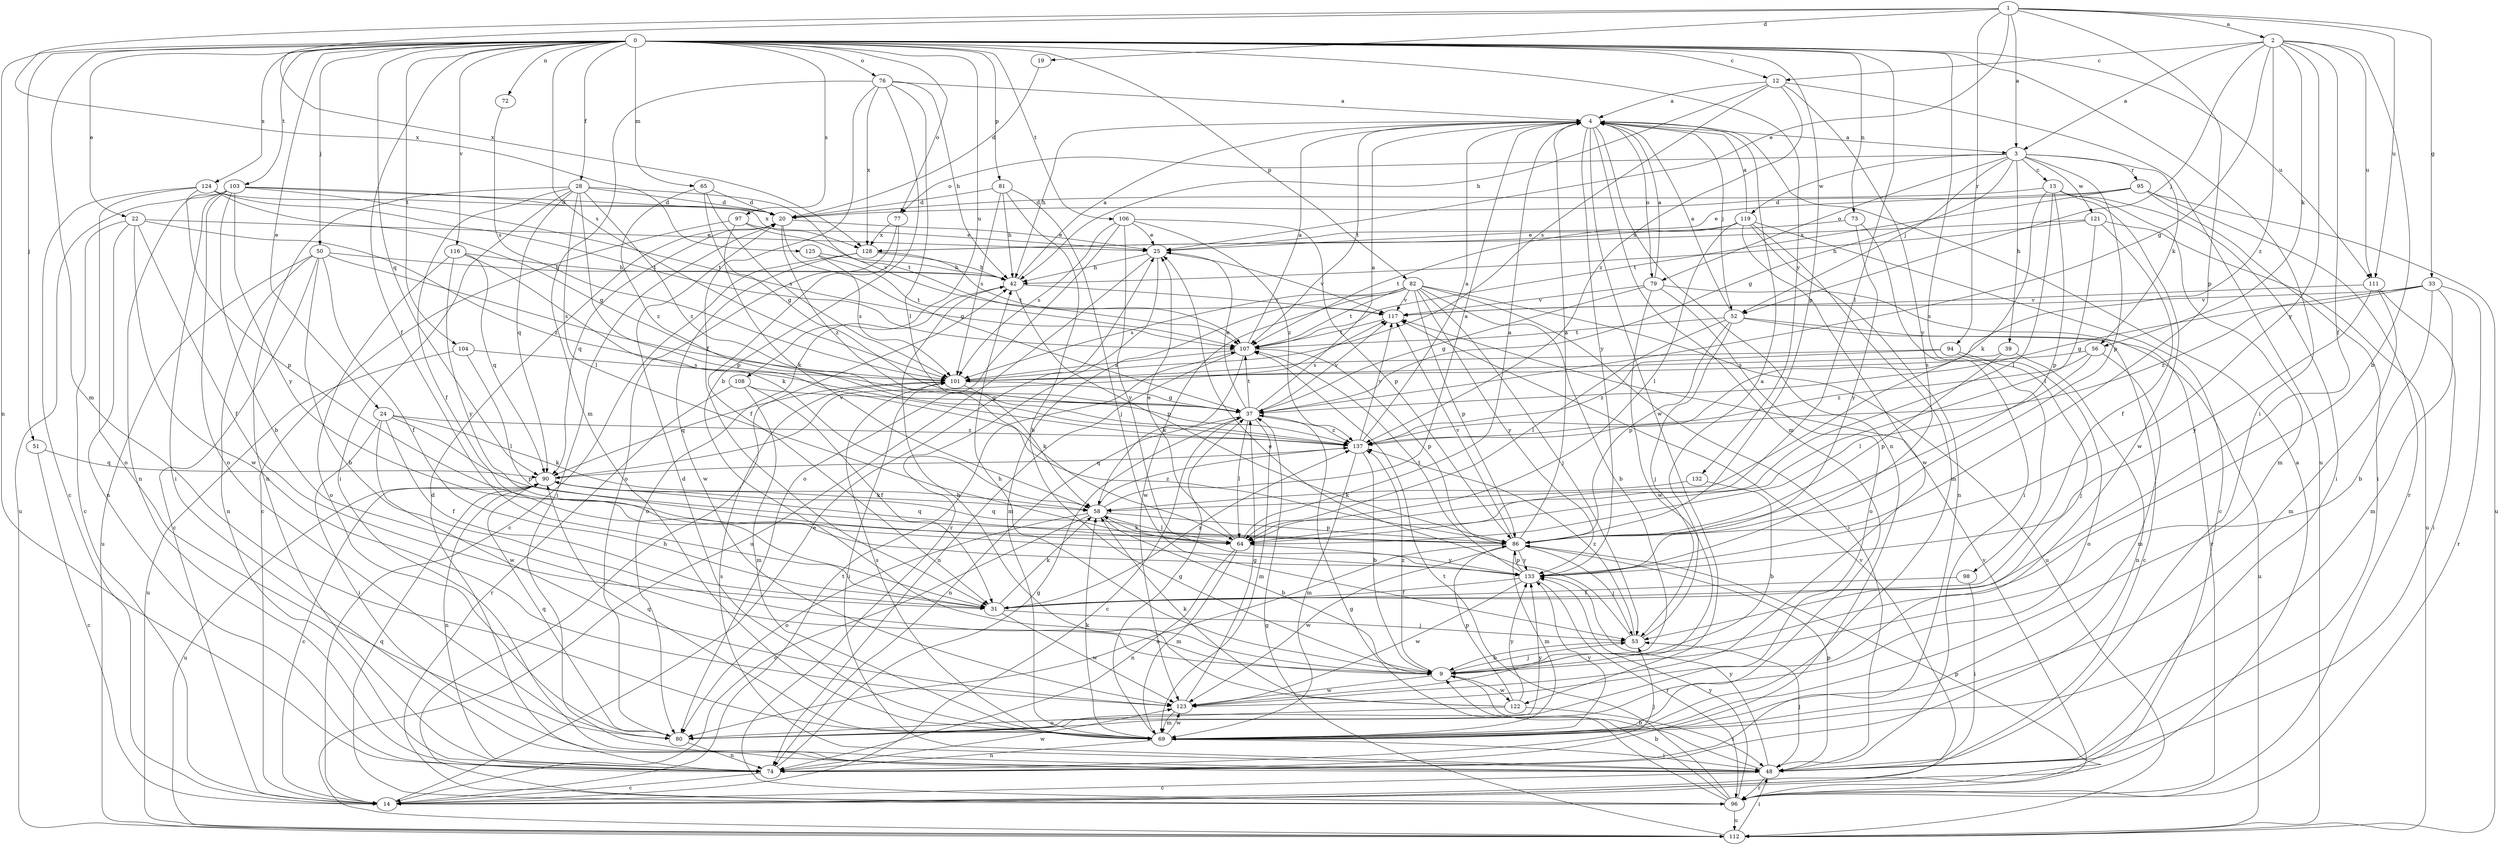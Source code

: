 strict digraph  {
0;
1;
2;
3;
4;
9;
12;
13;
14;
19;
20;
22;
24;
25;
28;
31;
33;
37;
39;
42;
48;
50;
51;
52;
53;
56;
58;
64;
65;
69;
72;
73;
74;
76;
77;
79;
80;
81;
82;
86;
90;
94;
95;
96;
97;
98;
101;
103;
104;
106;
107;
108;
111;
112;
116;
117;
119;
121;
122;
123;
124;
125;
128;
132;
133;
137;
0 -> 12  [label=c];
0 -> 22  [label=e];
0 -> 24  [label=e];
0 -> 28  [label=f];
0 -> 31  [label=f];
0 -> 48  [label=i];
0 -> 50  [label=j];
0 -> 51  [label=j];
0 -> 64  [label=l];
0 -> 65  [label=m];
0 -> 69  [label=m];
0 -> 72  [label=n];
0 -> 73  [label=n];
0 -> 74  [label=n];
0 -> 76  [label=o];
0 -> 77  [label=o];
0 -> 81  [label=p];
0 -> 82  [label=p];
0 -> 86  [label=p];
0 -> 90  [label=q];
0 -> 97  [label=s];
0 -> 98  [label=s];
0 -> 101  [label=s];
0 -> 103  [label=t];
0 -> 104  [label=t];
0 -> 106  [label=t];
0 -> 108  [label=u];
0 -> 111  [label=u];
0 -> 116  [label=v];
0 -> 124  [label=x];
0 -> 132  [label=y];
1 -> 2  [label=a];
1 -> 3  [label=a];
1 -> 19  [label=d];
1 -> 25  [label=e];
1 -> 33  [label=g];
1 -> 86  [label=p];
1 -> 94  [label=r];
1 -> 111  [label=u];
1 -> 125  [label=x];
1 -> 128  [label=x];
2 -> 3  [label=a];
2 -> 9  [label=b];
2 -> 12  [label=c];
2 -> 31  [label=f];
2 -> 37  [label=g];
2 -> 52  [label=j];
2 -> 56  [label=k];
2 -> 111  [label=u];
2 -> 133  [label=y];
2 -> 137  [label=z];
3 -> 13  [label=c];
3 -> 37  [label=g];
3 -> 39  [label=h];
3 -> 52  [label=j];
3 -> 56  [label=k];
3 -> 77  [label=o];
3 -> 79  [label=o];
3 -> 86  [label=p];
3 -> 95  [label=r];
3 -> 119  [label=w];
3 -> 121  [label=w];
4 -> 3  [label=a];
4 -> 42  [label=h];
4 -> 52  [label=j];
4 -> 69  [label=m];
4 -> 74  [label=n];
4 -> 79  [label=o];
4 -> 107  [label=t];
4 -> 122  [label=w];
4 -> 133  [label=y];
9 -> 42  [label=h];
9 -> 53  [label=j];
9 -> 122  [label=w];
9 -> 123  [label=w];
9 -> 137  [label=z];
12 -> 4  [label=a];
12 -> 42  [label=h];
12 -> 101  [label=s];
12 -> 112  [label=u];
12 -> 133  [label=y];
12 -> 137  [label=z];
13 -> 20  [label=d];
13 -> 48  [label=i];
13 -> 58  [label=k];
13 -> 64  [label=l];
13 -> 69  [label=m];
13 -> 86  [label=p];
13 -> 123  [label=w];
14 -> 4  [label=a];
14 -> 25  [label=e];
14 -> 107  [label=t];
14 -> 117  [label=v];
19 -> 20  [label=d];
20 -> 25  [label=e];
20 -> 37  [label=g];
20 -> 48  [label=i];
20 -> 90  [label=q];
20 -> 137  [label=z];
22 -> 14  [label=c];
22 -> 25  [label=e];
22 -> 31  [label=f];
22 -> 74  [label=n];
22 -> 123  [label=w];
22 -> 137  [label=z];
24 -> 31  [label=f];
24 -> 48  [label=i];
24 -> 58  [label=k];
24 -> 86  [label=p];
24 -> 123  [label=w];
24 -> 137  [label=z];
25 -> 42  [label=h];
25 -> 96  [label=r];
25 -> 112  [label=u];
25 -> 117  [label=v];
28 -> 20  [label=d];
28 -> 31  [label=f];
28 -> 48  [label=i];
28 -> 64  [label=l];
28 -> 74  [label=n];
28 -> 86  [label=p];
28 -> 90  [label=q];
28 -> 107  [label=t];
28 -> 137  [label=z];
31 -> 53  [label=j];
31 -> 58  [label=k];
31 -> 123  [label=w];
31 -> 137  [label=z];
33 -> 9  [label=b];
33 -> 37  [label=g];
33 -> 69  [label=m];
33 -> 96  [label=r];
33 -> 117  [label=v];
33 -> 137  [label=z];
37 -> 4  [label=a];
37 -> 14  [label=c];
37 -> 25  [label=e];
37 -> 64  [label=l];
37 -> 69  [label=m];
37 -> 74  [label=n];
37 -> 107  [label=t];
37 -> 117  [label=v];
37 -> 137  [label=z];
39 -> 74  [label=n];
39 -> 86  [label=p];
39 -> 101  [label=s];
42 -> 4  [label=a];
42 -> 80  [label=o];
42 -> 86  [label=p];
42 -> 117  [label=v];
48 -> 9  [label=b];
48 -> 14  [label=c];
48 -> 53  [label=j];
48 -> 86  [label=p];
48 -> 96  [label=r];
48 -> 101  [label=s];
48 -> 133  [label=y];
50 -> 9  [label=b];
50 -> 14  [label=c];
50 -> 31  [label=f];
50 -> 42  [label=h];
50 -> 74  [label=n];
50 -> 101  [label=s];
50 -> 112  [label=u];
51 -> 14  [label=c];
51 -> 90  [label=q];
52 -> 4  [label=a];
52 -> 14  [label=c];
52 -> 53  [label=j];
52 -> 64  [label=l];
52 -> 86  [label=p];
52 -> 107  [label=t];
52 -> 112  [label=u];
53 -> 4  [label=a];
53 -> 9  [label=b];
53 -> 25  [label=e];
53 -> 137  [label=z];
56 -> 64  [label=l];
56 -> 69  [label=m];
56 -> 101  [label=s];
56 -> 137  [label=z];
58 -> 4  [label=a];
58 -> 9  [label=b];
58 -> 14  [label=c];
58 -> 64  [label=l];
58 -> 80  [label=o];
58 -> 86  [label=p];
58 -> 137  [label=z];
64 -> 4  [label=a];
64 -> 25  [label=e];
64 -> 58  [label=k];
64 -> 69  [label=m];
64 -> 74  [label=n];
64 -> 90  [label=q];
64 -> 133  [label=y];
65 -> 20  [label=d];
65 -> 37  [label=g];
65 -> 101  [label=s];
65 -> 137  [label=z];
69 -> 20  [label=d];
69 -> 37  [label=g];
69 -> 48  [label=i];
69 -> 58  [label=k];
69 -> 74  [label=n];
69 -> 90  [label=q];
69 -> 101  [label=s];
69 -> 123  [label=w];
69 -> 133  [label=y];
72 -> 101  [label=s];
73 -> 48  [label=i];
73 -> 128  [label=x];
73 -> 133  [label=y];
74 -> 14  [label=c];
74 -> 20  [label=d];
74 -> 37  [label=g];
74 -> 53  [label=j];
74 -> 123  [label=w];
76 -> 4  [label=a];
76 -> 9  [label=b];
76 -> 31  [label=f];
76 -> 42  [label=h];
76 -> 64  [label=l];
76 -> 69  [label=m];
76 -> 128  [label=x];
77 -> 31  [label=f];
77 -> 80  [label=o];
77 -> 128  [label=x];
79 -> 4  [label=a];
79 -> 37  [label=g];
79 -> 80  [label=o];
79 -> 96  [label=r];
79 -> 117  [label=v];
79 -> 123  [label=w];
80 -> 74  [label=n];
80 -> 90  [label=q];
80 -> 133  [label=y];
81 -> 9  [label=b];
81 -> 20  [label=d];
81 -> 42  [label=h];
81 -> 53  [label=j];
81 -> 101  [label=s];
82 -> 9  [label=b];
82 -> 48  [label=i];
82 -> 53  [label=j];
82 -> 69  [label=m];
82 -> 86  [label=p];
82 -> 101  [label=s];
82 -> 107  [label=t];
82 -> 112  [label=u];
82 -> 117  [label=v];
82 -> 123  [label=w];
82 -> 133  [label=y];
86 -> 4  [label=a];
86 -> 53  [label=j];
86 -> 69  [label=m];
86 -> 80  [label=o];
86 -> 90  [label=q];
86 -> 117  [label=v];
86 -> 123  [label=w];
86 -> 133  [label=y];
90 -> 14  [label=c];
90 -> 58  [label=k];
90 -> 74  [label=n];
90 -> 112  [label=u];
90 -> 117  [label=v];
94 -> 53  [label=j];
94 -> 80  [label=o];
94 -> 101  [label=s];
94 -> 137  [label=z];
95 -> 20  [label=d];
95 -> 25  [label=e];
95 -> 48  [label=i];
95 -> 96  [label=r];
95 -> 107  [label=t];
95 -> 112  [label=u];
96 -> 9  [label=b];
96 -> 37  [label=g];
96 -> 42  [label=h];
96 -> 86  [label=p];
96 -> 90  [label=q];
96 -> 107  [label=t];
96 -> 112  [label=u];
96 -> 117  [label=v];
96 -> 133  [label=y];
97 -> 14  [label=c];
97 -> 25  [label=e];
97 -> 58  [label=k];
97 -> 117  [label=v];
98 -> 31  [label=f];
98 -> 48  [label=i];
101 -> 37  [label=g];
101 -> 48  [label=i];
101 -> 58  [label=k];
101 -> 90  [label=q];
103 -> 9  [label=b];
103 -> 20  [label=d];
103 -> 48  [label=i];
103 -> 74  [label=n];
103 -> 80  [label=o];
103 -> 107  [label=t];
103 -> 112  [label=u];
103 -> 128  [label=x];
103 -> 133  [label=y];
104 -> 64  [label=l];
104 -> 101  [label=s];
104 -> 112  [label=u];
106 -> 25  [label=e];
106 -> 80  [label=o];
106 -> 86  [label=p];
106 -> 101  [label=s];
106 -> 133  [label=y];
106 -> 137  [label=z];
107 -> 4  [label=a];
107 -> 58  [label=k];
107 -> 74  [label=n];
107 -> 86  [label=p];
107 -> 101  [label=s];
108 -> 31  [label=f];
108 -> 37  [label=g];
108 -> 69  [label=m];
108 -> 96  [label=r];
111 -> 48  [label=i];
111 -> 69  [label=m];
111 -> 117  [label=v];
111 -> 133  [label=y];
112 -> 37  [label=g];
112 -> 48  [label=i];
116 -> 42  [label=h];
116 -> 58  [label=k];
116 -> 80  [label=o];
116 -> 90  [label=q];
116 -> 133  [label=y];
117 -> 107  [label=t];
119 -> 4  [label=a];
119 -> 14  [label=c];
119 -> 25  [label=e];
119 -> 64  [label=l];
119 -> 69  [label=m];
119 -> 74  [label=n];
119 -> 107  [label=t];
119 -> 123  [label=w];
121 -> 31  [label=f];
121 -> 42  [label=h];
121 -> 64  [label=l];
121 -> 112  [label=u];
121 -> 128  [label=x];
122 -> 42  [label=h];
122 -> 48  [label=i];
122 -> 58  [label=k];
122 -> 80  [label=o];
122 -> 86  [label=p];
122 -> 133  [label=y];
123 -> 37  [label=g];
123 -> 69  [label=m];
124 -> 14  [label=c];
124 -> 20  [label=d];
124 -> 37  [label=g];
124 -> 80  [label=o];
124 -> 86  [label=p];
124 -> 107  [label=t];
125 -> 42  [label=h];
125 -> 101  [label=s];
125 -> 107  [label=t];
128 -> 14  [label=c];
128 -> 42  [label=h];
128 -> 107  [label=t];
128 -> 123  [label=w];
132 -> 9  [label=b];
132 -> 58  [label=k];
133 -> 31  [label=f];
133 -> 86  [label=p];
133 -> 96  [label=r];
133 -> 107  [label=t];
133 -> 123  [label=w];
137 -> 4  [label=a];
137 -> 9  [label=b];
137 -> 69  [label=m];
137 -> 90  [label=q];
137 -> 117  [label=v];
}
